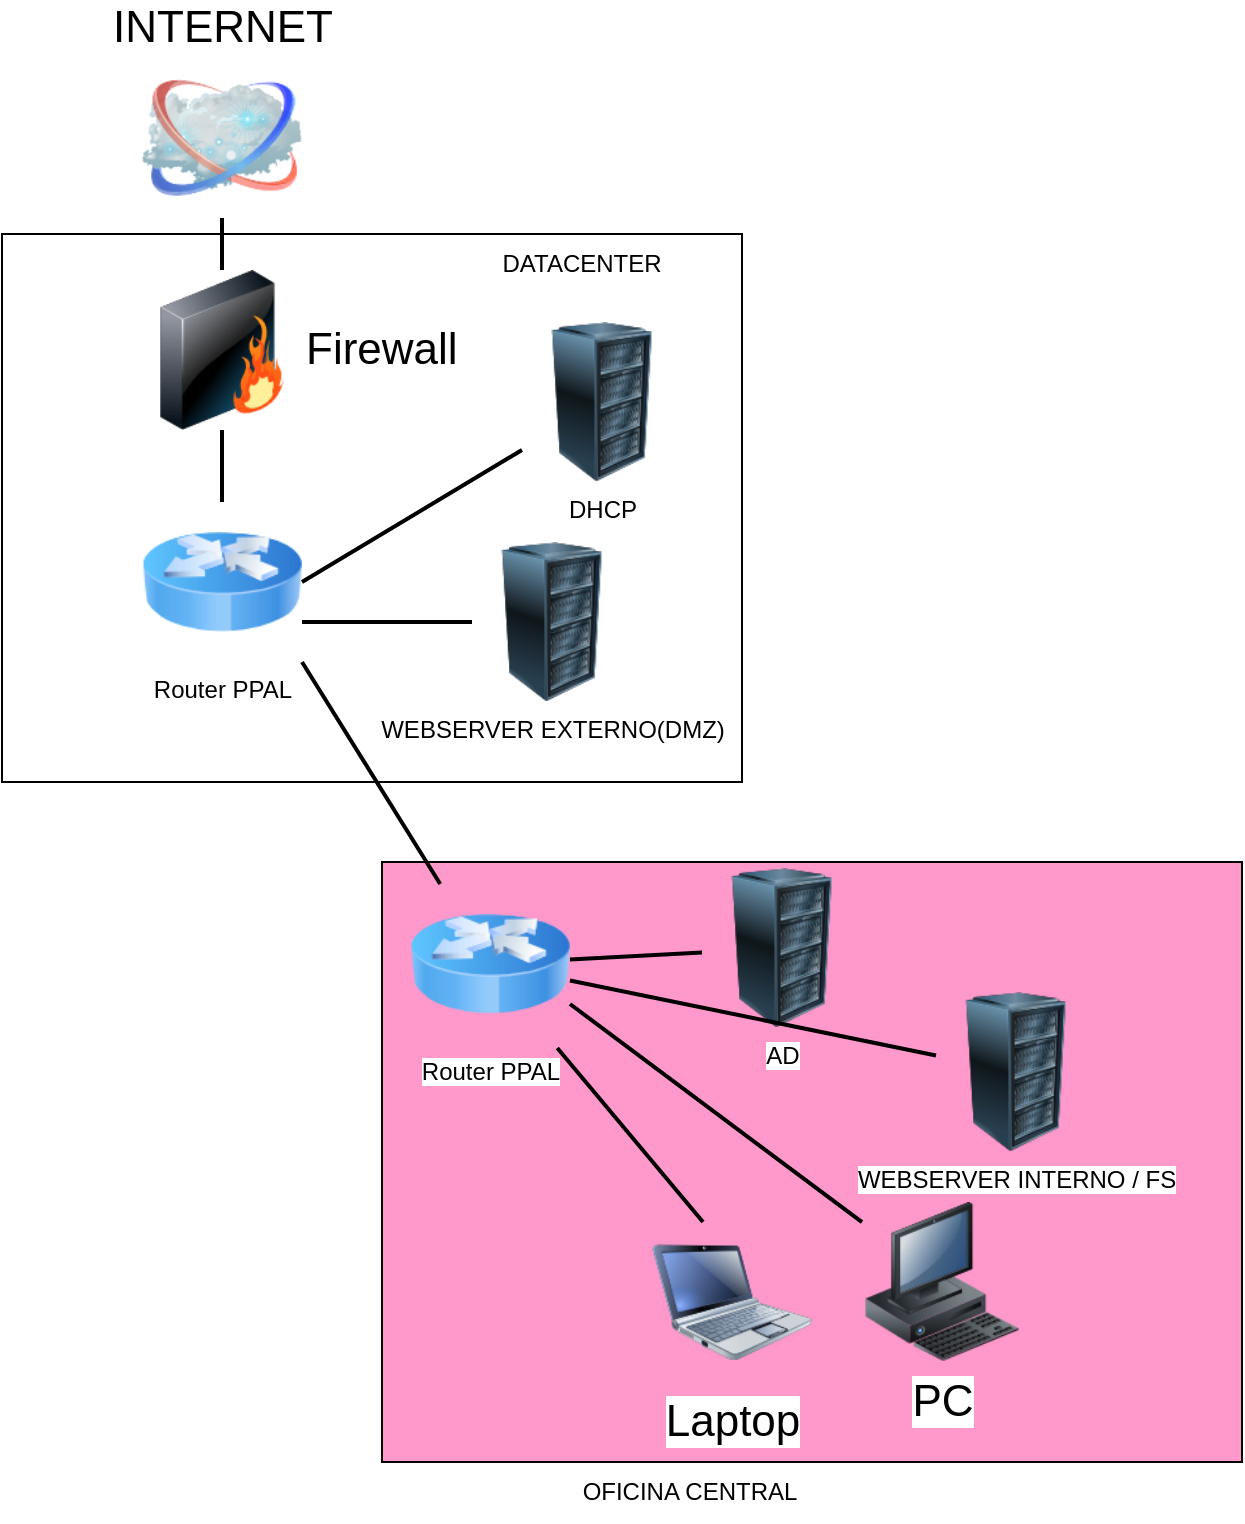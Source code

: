 <mxfile version="24.3.1" type="github">
  <diagram name="Page-1" id="55a83fd1-7818-8e21-69c5-c3457e3827bb">
    <mxGraphModel dx="1674" dy="778" grid="1" gridSize="10" guides="1" tooltips="1" connect="1" arrows="1" fold="1" page="1" pageScale="1" pageWidth="1100" pageHeight="850" background="none" math="0" shadow="0">
      <root>
        <mxCell id="0" />
        <mxCell id="1" parent="0" />
        <mxCell id="qYUeNGNezS3mZ1fiowpl-6" value="" style="whiteSpace=wrap;html=1;" vertex="1" parent="1">
          <mxGeometry x="400" y="156" width="370" height="274" as="geometry" />
        </mxCell>
        <mxCell id="qYUeNGNezS3mZ1fiowpl-12" value="" style="whiteSpace=wrap;html=1;fillColor=#FF99CC;" vertex="1" parent="1">
          <mxGeometry x="590" y="470" width="430" height="300" as="geometry" />
        </mxCell>
        <mxCell id="69ecfefc5c41e42c-18" style="edgeStyle=none;rounded=0;html=1;labelBackgroundColor=none;endArrow=none;strokeWidth=2;fontFamily=Verdana;fontSize=22" parent="1" source="qYUeNGNezS3mZ1fiowpl-4" target="69ecfefc5c41e42c-3" edge="1">
          <mxGeometry relative="1" as="geometry">
            <mxPoint x="510" y="410" as="sourcePoint" />
          </mxGeometry>
        </mxCell>
        <mxCell id="69ecfefc5c41e42c-2" value="INTERNET" style="image;html=1;labelBackgroundColor=#ffffff;image=img/lib/clip_art/networking/Cloud_128x128.png;rounded=1;shadow=0;comic=0;strokeWidth=2;fontSize=22;labelPosition=center;verticalLabelPosition=top;align=center;verticalAlign=bottom;" parent="1" vertex="1">
          <mxGeometry x="470" y="68" width="80" height="80" as="geometry" />
        </mxCell>
        <mxCell id="69ecfefc5c41e42c-19" style="edgeStyle=none;rounded=0;html=1;labelBackgroundColor=none;endArrow=none;strokeWidth=2;fontFamily=Verdana;fontSize=22" parent="1" source="69ecfefc5c41e42c-3" target="69ecfefc5c41e42c-2" edge="1">
          <mxGeometry relative="1" as="geometry" />
        </mxCell>
        <mxCell id="69ecfefc5c41e42c-3" value="Firewall" style="image;html=1;labelBackgroundColor=#ffffff;image=img/lib/clip_art/networking/Firewall_128x128.png;rounded=1;shadow=0;comic=0;strokeWidth=2;fontSize=22;labelPosition=right;verticalLabelPosition=middle;align=left;verticalAlign=middle;" parent="1" vertex="1">
          <mxGeometry x="470" y="174" width="80" height="80" as="geometry" />
        </mxCell>
        <mxCell id="69ecfefc5c41e42c-7" value="PC" style="image;html=1;labelBackgroundColor=#ffffff;image=img/lib/clip_art/computers/Workstation_128x128.png;rounded=1;shadow=0;comic=0;strokeWidth=2;fontSize=22" parent="1" vertex="1">
          <mxGeometry x="830" y="640" width="80" height="80" as="geometry" />
        </mxCell>
        <mxCell id="69ecfefc5c41e42c-10" value="Laptop" style="image;html=1;labelBackgroundColor=#ffffff;image=img/lib/clip_art/computers/Netbook_128x128.png;rounded=1;shadow=0;comic=0;strokeWidth=2;fontSize=22" parent="1" vertex="1">
          <mxGeometry x="725" y="650" width="80" height="80" as="geometry" />
        </mxCell>
        <mxCell id="qYUeNGNezS3mZ1fiowpl-4" value="Router PPAL" style="image;html=1;image=img/lib/clip_art/networking/Router_Icon_128x128.png" vertex="1" parent="1">
          <mxGeometry x="470" y="290" width="80" height="80" as="geometry" />
        </mxCell>
        <mxCell id="qYUeNGNezS3mZ1fiowpl-8" value="DHCP" style="image;html=1;image=img/lib/clip_art/computers/Server_Rack_128x128.png" vertex="1" parent="1">
          <mxGeometry x="660" y="200" width="80" height="80" as="geometry" />
        </mxCell>
        <mxCell id="qYUeNGNezS3mZ1fiowpl-9" style="edgeStyle=none;rounded=0;html=1;labelBackgroundColor=none;endArrow=none;strokeWidth=2;fontFamily=Verdana;fontSize=22;exitX=1;exitY=0.5;exitDx=0;exitDy=0;" edge="1" parent="1" source="qYUeNGNezS3mZ1fiowpl-4" target="qYUeNGNezS3mZ1fiowpl-8">
          <mxGeometry relative="1" as="geometry">
            <mxPoint x="520" y="290" as="sourcePoint" />
            <mxPoint x="520" y="220" as="targetPoint" />
          </mxGeometry>
        </mxCell>
        <mxCell id="qYUeNGNezS3mZ1fiowpl-10" value="AD" style="image;html=1;image=img/lib/clip_art/computers/Server_Rack_128x128.png" vertex="1" parent="1">
          <mxGeometry x="750" y="473" width="80" height="80" as="geometry" />
        </mxCell>
        <mxCell id="qYUeNGNezS3mZ1fiowpl-13" style="edgeStyle=none;rounded=0;html=1;labelBackgroundColor=none;endArrow=none;strokeWidth=2;fontFamily=Verdana;fontSize=22;entryX=1;entryY=1;entryDx=0;entryDy=0;" edge="1" parent="1" source="qYUeNGNezS3mZ1fiowpl-17" target="qYUeNGNezS3mZ1fiowpl-4">
          <mxGeometry relative="1" as="geometry">
            <mxPoint x="643.333" y="500" as="sourcePoint" />
            <mxPoint x="520" y="382" as="targetPoint" />
          </mxGeometry>
        </mxCell>
        <mxCell id="qYUeNGNezS3mZ1fiowpl-17" value="Router PPAL" style="image;html=1;image=img/lib/clip_art/networking/Router_Icon_128x128.png" vertex="1" parent="1">
          <mxGeometry x="604" y="481" width="80" height="80" as="geometry" />
        </mxCell>
        <mxCell id="qYUeNGNezS3mZ1fiowpl-18" style="edgeStyle=none;rounded=0;html=1;labelBackgroundColor=none;endArrow=none;strokeWidth=2;fontFamily=Verdana;fontSize=22;" edge="1" parent="1" source="qYUeNGNezS3mZ1fiowpl-10" target="qYUeNGNezS3mZ1fiowpl-17">
          <mxGeometry relative="1" as="geometry">
            <mxPoint x="491" y="561" as="sourcePoint" />
            <mxPoint x="420" y="440" as="targetPoint" />
          </mxGeometry>
        </mxCell>
        <mxCell id="qYUeNGNezS3mZ1fiowpl-19" style="edgeStyle=none;rounded=0;html=1;labelBackgroundColor=none;endArrow=none;strokeWidth=2;fontFamily=Verdana;fontSize=22;entryX=1;entryY=0.75;entryDx=0;entryDy=0;" edge="1" parent="1" source="69ecfefc5c41e42c-7" target="qYUeNGNezS3mZ1fiowpl-17">
          <mxGeometry relative="1" as="geometry">
            <mxPoint x="836" y="651" as="sourcePoint" />
            <mxPoint x="770" y="650" as="targetPoint" />
          </mxGeometry>
        </mxCell>
        <mxCell id="qYUeNGNezS3mZ1fiowpl-20" style="edgeStyle=none;rounded=0;html=1;labelBackgroundColor=none;endArrow=none;strokeWidth=2;fontFamily=Verdana;fontSize=22;entryX=0.208;entryY=0.31;entryDx=0;entryDy=0;entryPerimeter=0;" edge="1" parent="1">
          <mxGeometry relative="1" as="geometry">
            <mxPoint x="750.501" y="650" as="sourcePoint" />
            <mxPoint x="677.64" y="563" as="targetPoint" />
          </mxGeometry>
        </mxCell>
        <mxCell id="qYUeNGNezS3mZ1fiowpl-21" value="OFICINA CENTRAL" style="text;strokeColor=none;align=center;fillColor=none;html=1;verticalAlign=middle;whiteSpace=wrap;rounded=0;" vertex="1" parent="1">
          <mxGeometry x="684" y="770" width="120" height="30" as="geometry" />
        </mxCell>
        <mxCell id="qYUeNGNezS3mZ1fiowpl-22" value="DATACENTER" style="text;strokeColor=none;align=center;fillColor=none;html=1;verticalAlign=middle;whiteSpace=wrap;rounded=0;" vertex="1" parent="1">
          <mxGeometry x="630" y="156" width="120" height="30" as="geometry" />
        </mxCell>
        <mxCell id="qYUeNGNezS3mZ1fiowpl-25" value="WEBSERVER INTERNO / FS" style="image;html=1;image=img/lib/clip_art/computers/Server_Rack_128x128.png" vertex="1" parent="1">
          <mxGeometry x="867" y="535" width="80" height="80" as="geometry" />
        </mxCell>
        <mxCell id="qYUeNGNezS3mZ1fiowpl-26" style="edgeStyle=none;rounded=0;html=1;labelBackgroundColor=none;endArrow=none;strokeWidth=2;fontFamily=Verdana;fontSize=22;" edge="1" parent="1" source="qYUeNGNezS3mZ1fiowpl-25" target="qYUeNGNezS3mZ1fiowpl-17">
          <mxGeometry relative="1" as="geometry">
            <mxPoint x="760" y="533" as="sourcePoint" />
            <mxPoint x="694" y="532" as="targetPoint" />
          </mxGeometry>
        </mxCell>
        <mxCell id="qYUeNGNezS3mZ1fiowpl-27" value="WEBSERVER EXTERNO(DMZ)" style="image;html=1;image=img/lib/clip_art/computers/Server_Rack_128x128.png" vertex="1" parent="1">
          <mxGeometry x="635" y="310" width="80" height="80" as="geometry" />
        </mxCell>
        <mxCell id="qYUeNGNezS3mZ1fiowpl-28" style="edgeStyle=none;rounded=0;html=1;labelBackgroundColor=none;endArrow=none;strokeWidth=2;fontFamily=Verdana;fontSize=22;exitX=1;exitY=0.75;exitDx=0;exitDy=0;" edge="1" parent="1" source="qYUeNGNezS3mZ1fiowpl-4" target="qYUeNGNezS3mZ1fiowpl-27">
          <mxGeometry relative="1" as="geometry">
            <mxPoint x="560" y="340" as="sourcePoint" />
            <mxPoint x="670" y="274" as="targetPoint" />
          </mxGeometry>
        </mxCell>
      </root>
    </mxGraphModel>
  </diagram>
</mxfile>

